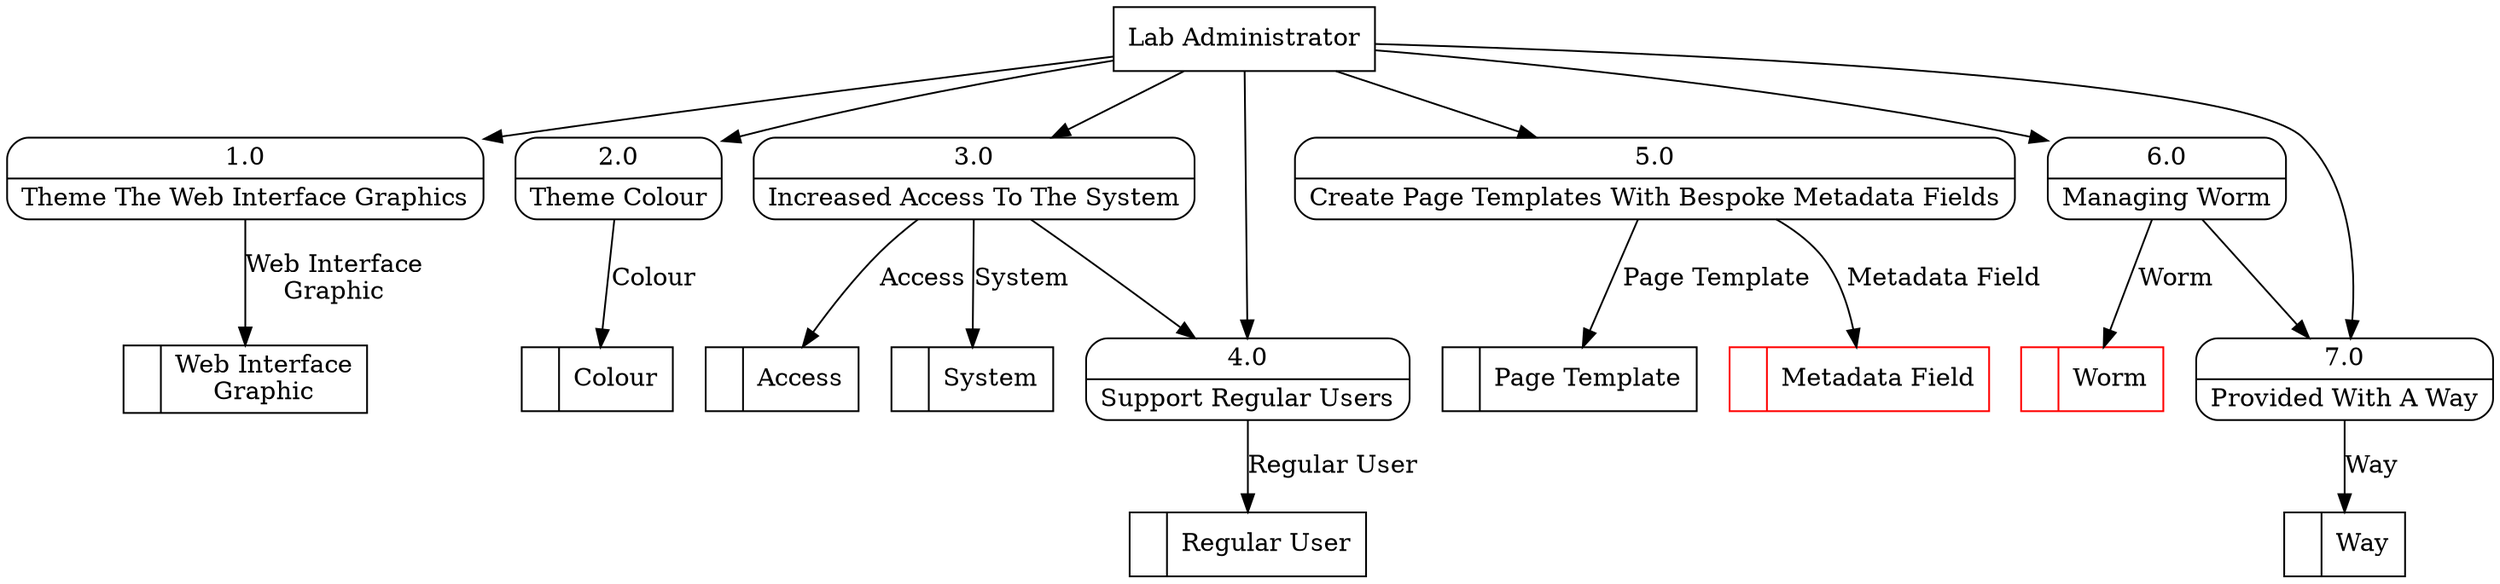 digraph dfd2{ 
node[shape=record]
200 [label="<f0>  |<f1> Colour " ];
201 [label="<f0>  |<f1> Regular User " ];
202 [label="<f0>  |<f1> Access " ];
203 [label="<f0>  |<f1> System " ];
204 [label="<f0>  |<f1> Worm " color=red];
205 [label="<f0>  |<f1> Way " ];
206 [label="<f0>  |<f1> Web Interface\nGraphic " ];
207 [label="<f0>  |<f1> Page Template " ];
208 [label="<f0>  |<f1> Metadata Field " color=red];
209 [label="Lab Administrator" shape=box];
210 [label="{<f0> 1.0|<f1> Theme The Web Interface Graphics }" shape=Mrecord];
211 [label="{<f0> 2.0|<f1> Theme Colour }" shape=Mrecord];
212 [label="{<f0> 3.0|<f1> Increased Access To The System }" shape=Mrecord];
213 [label="{<f0> 4.0|<f1> Support Regular Users }" shape=Mrecord];
214 [label="{<f0> 5.0|<f1> Create Page Templates With Bespoke Metadata Fields }" shape=Mrecord];
215 [label="{<f0> 6.0|<f1> Managing Worm }" shape=Mrecord];
216 [label="{<f0> 7.0|<f1> Provided With A Way }" shape=Mrecord];
209 -> 210
209 -> 211
209 -> 212
209 -> 213
209 -> 214
209 -> 215
209 -> 216
210 -> 206 [label="Web Interface\nGraphic"]
211 -> 200 [label="Colour"]
212 -> 213
212 -> 202 [label="Access"]
212 -> 203 [label="System"]
213 -> 201 [label="Regular User"]
214 -> 207 [label="Page Template"]
214 -> 208 [label="Metadata Field"]
215 -> 216
215 -> 204 [label="Worm"]
216 -> 205 [label="Way"]
}